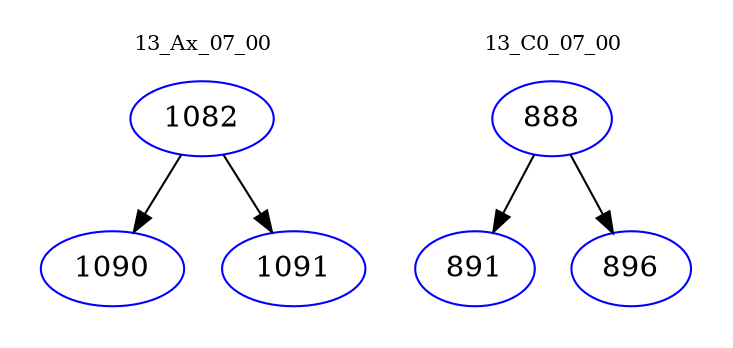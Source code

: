digraph{
subgraph cluster_0 {
color = white
label = "13_Ax_07_00";
fontsize=10;
T0_1082 [label="1082", color="blue"]
T0_1082 -> T0_1090 [color="black"]
T0_1090 [label="1090", color="blue"]
T0_1082 -> T0_1091 [color="black"]
T0_1091 [label="1091", color="blue"]
}
subgraph cluster_1 {
color = white
label = "13_C0_07_00";
fontsize=10;
T1_888 [label="888", color="blue"]
T1_888 -> T1_891 [color="black"]
T1_891 [label="891", color="blue"]
T1_888 -> T1_896 [color="black"]
T1_896 [label="896", color="blue"]
}
}
